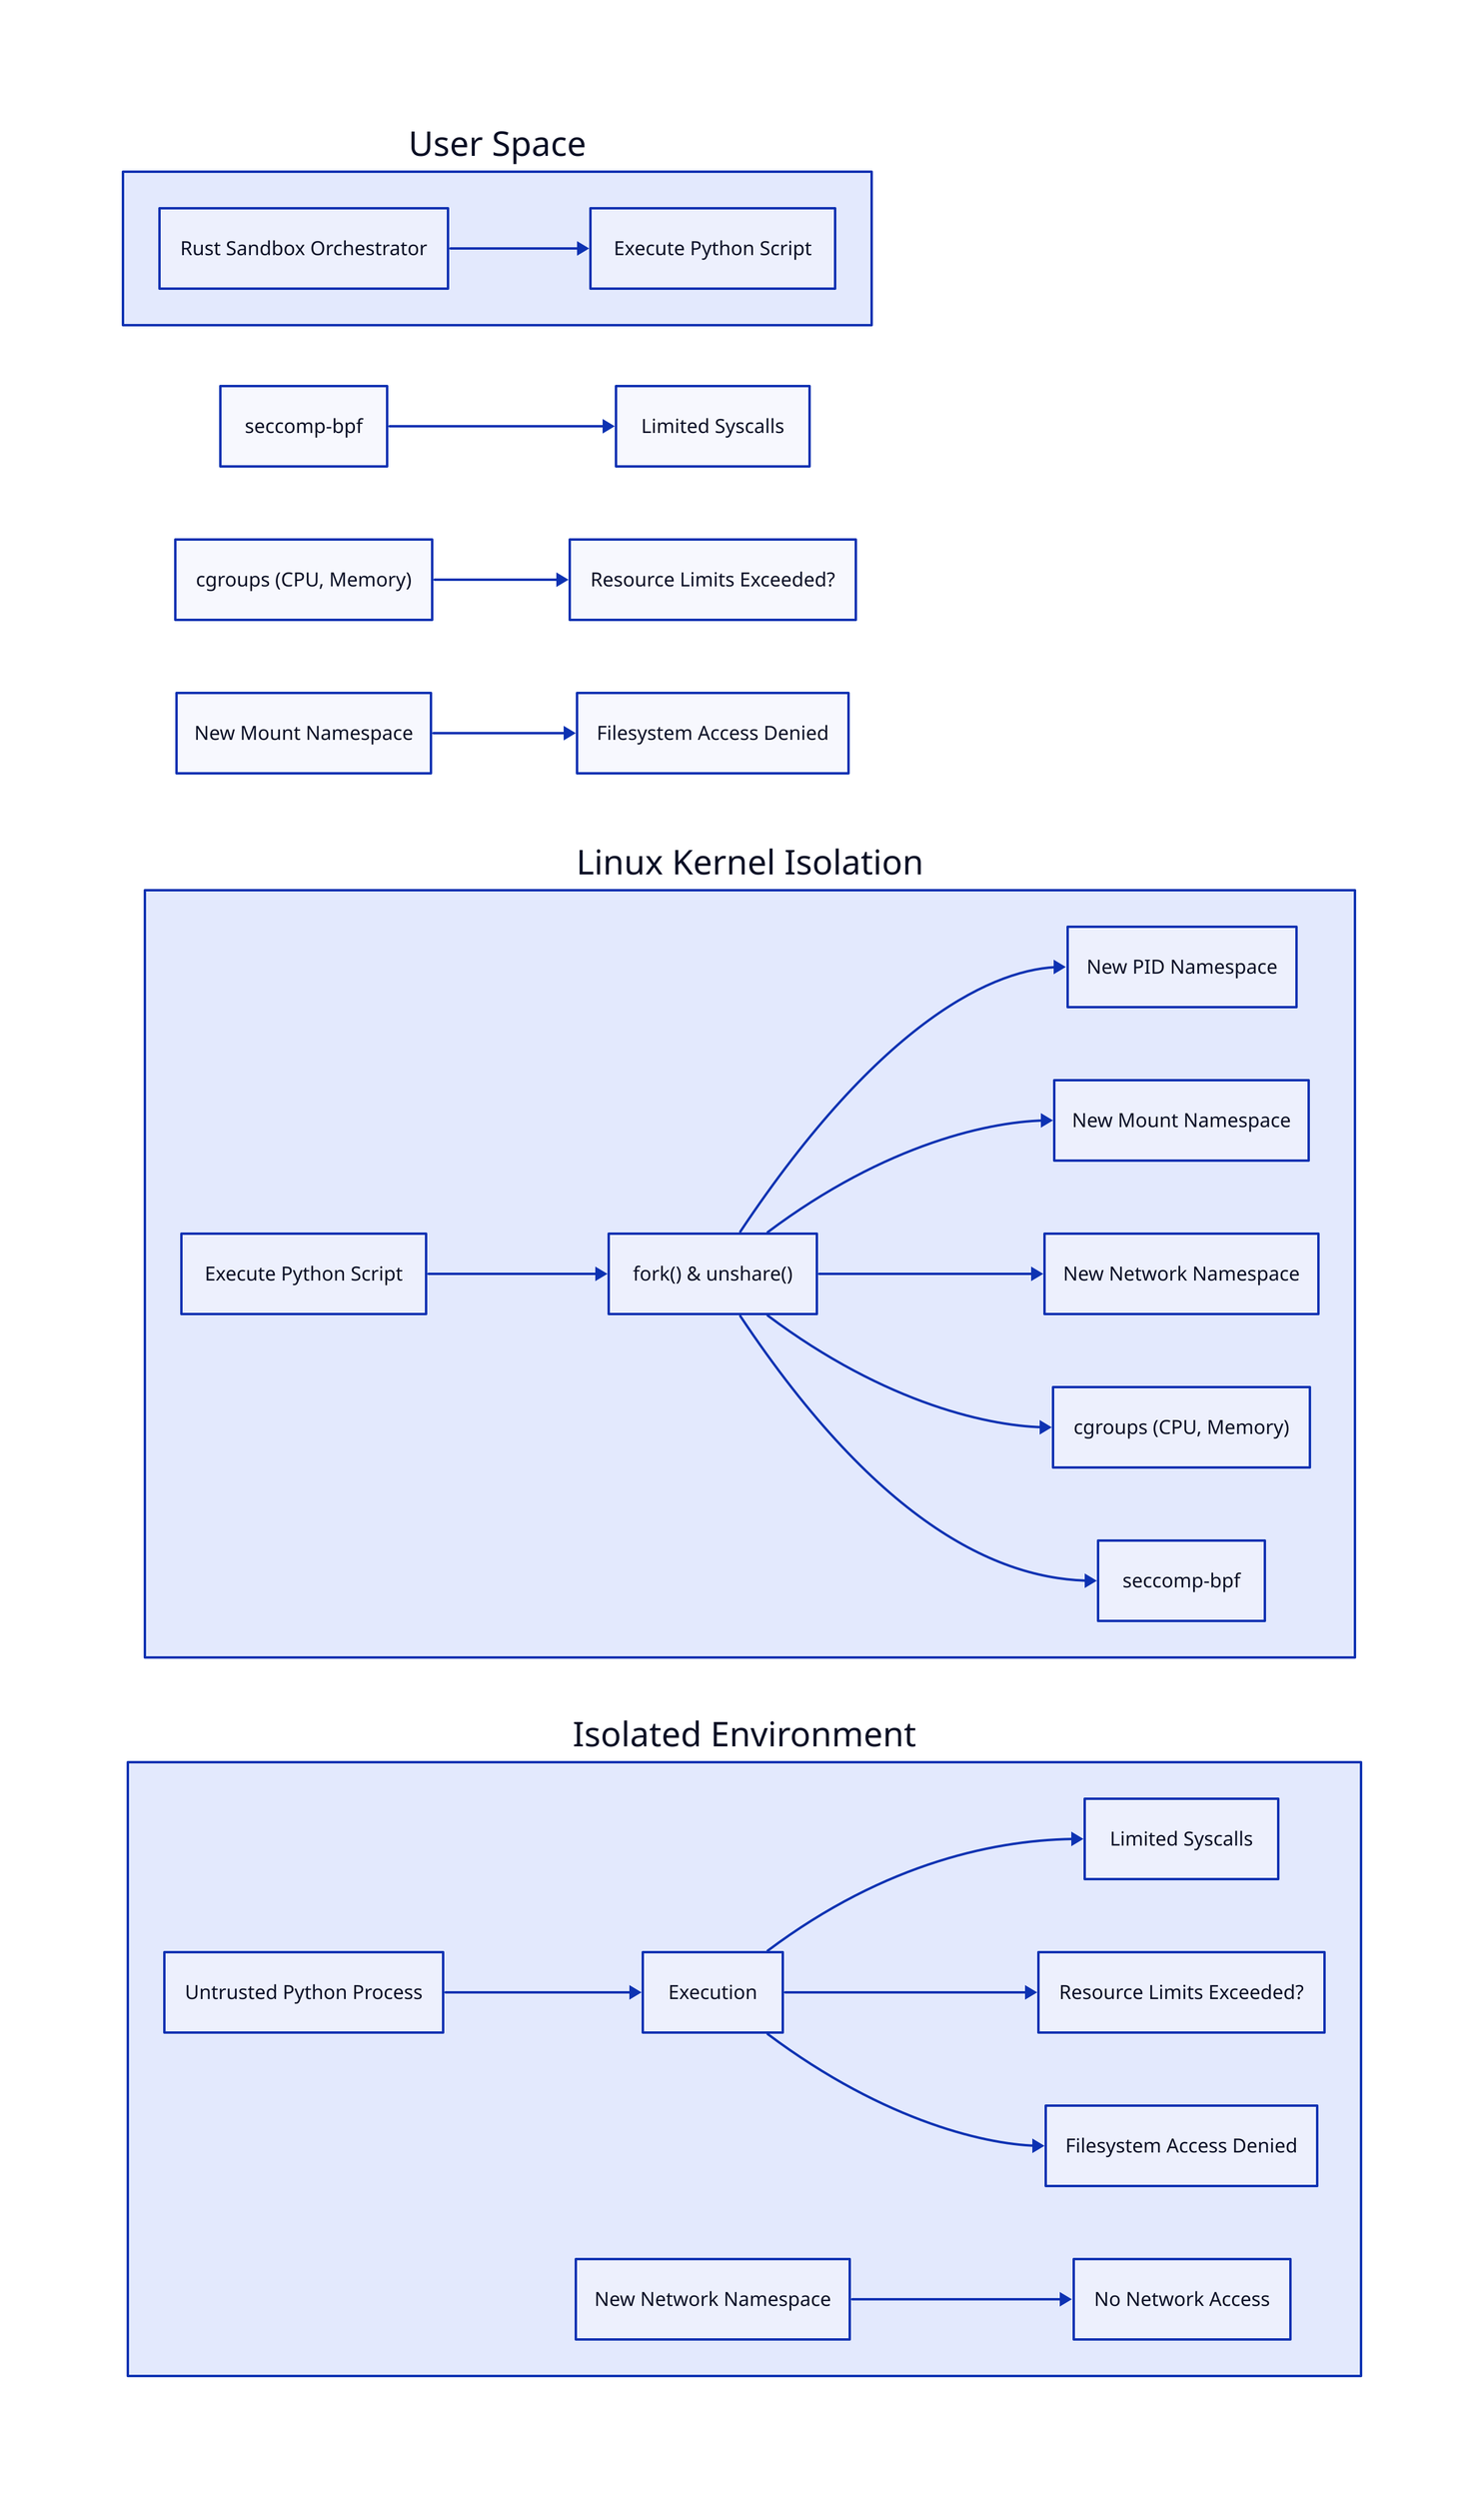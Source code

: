 direction: right

'User Space': {
  'Rust Sandbox Orchestrator' -> 'Execute Python Script'
}

'Linux Kernel Isolation': {
  'Execute Python Script' -> 'fork() & unshare()'
  'fork() & unshare()' -> 'New PID Namespace'
  'fork() & unshare()' -> 'New Mount Namespace'
  'fork() & unshare()' -> 'New Network Namespace'
  'fork() & unshare()' -> 'cgroups (CPU, Memory)'
  'fork() & unshare()' -> 'seccomp-bpf'
}

'Isolated Environment': {
  'Untrusted Python Process' -> 'Execution'
  'Execution' -> 'Limited Syscalls'
  'Execution' -> 'Resource Limits Exceeded?'
  'Execution' -> 'Filesystem Access Denied'
  'New Network Namespace' -> 'No Network Access'
}

'seccomp-bpf' -> 'Limited Syscalls'
'cgroups (CPU, Memory)' -> 'Resource Limits Exceeded?'
'New Mount Namespace' -> 'Filesystem Access Denied'

